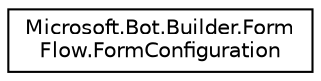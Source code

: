 digraph "Graphical Class Hierarchy"
{
  edge [fontname="Helvetica",fontsize="10",labelfontname="Helvetica",labelfontsize="10"];
  node [fontname="Helvetica",fontsize="10",shape=record];
  rankdir="LR";
  Node1 [label="Microsoft.Bot.Builder.Form\lFlow.FormConfiguration",height=0.2,width=0.4,color="black", fillcolor="white", style="filled",URL="$de/db8/class_microsoft_1_1_bot_1_1_builder_1_1_form_flow_1_1_form_configuration.html",tooltip="Default values for the form. "];
}
